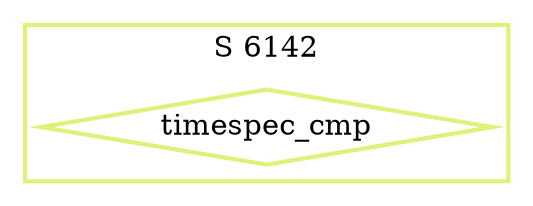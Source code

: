 digraph G {
  ratio=0.500000;
  "UV timespec_cmp (6142)" [shape=diamond, label="timespec_cmp",
                            color="#E0F078", style=bold];
  
  subgraph cluster_6142 { label="S 6142";
    color="#E0F078";
    style=bold;
    "UV timespec_cmp (6142)"; };
  
  
  }